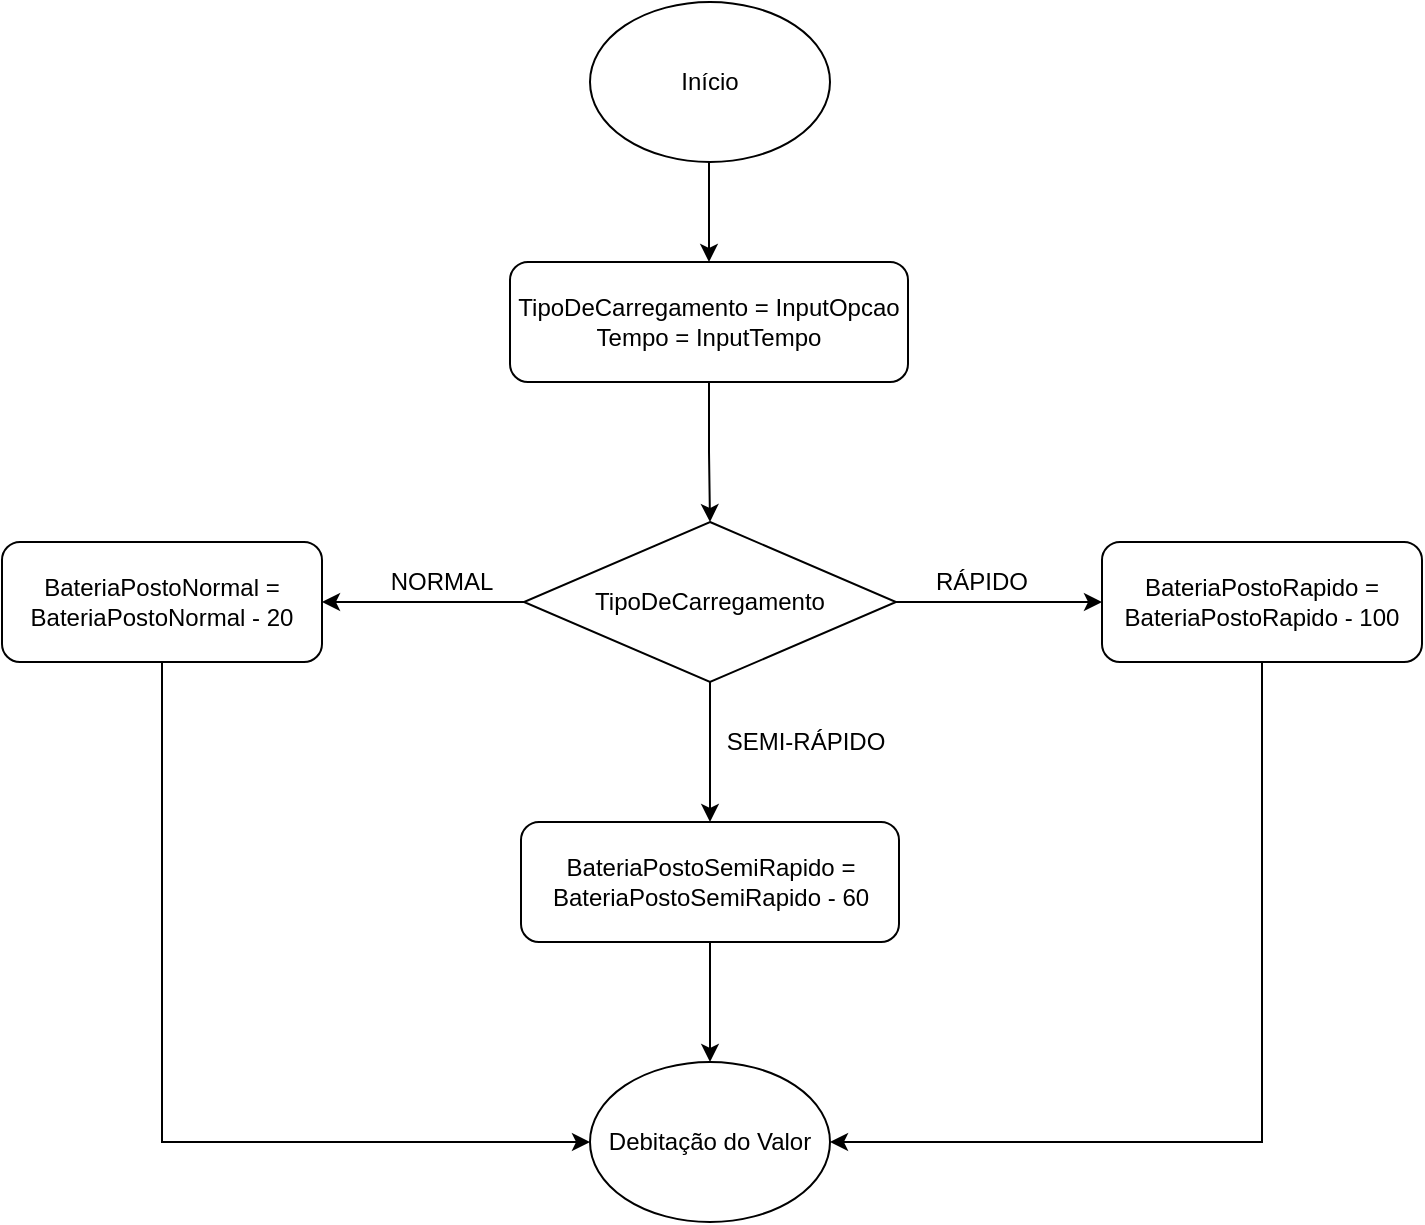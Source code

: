 <mxfile version="12.9.9" type="device"><diagram id="3_wstxB1-v2Z9V4mSoaC" name="Página-1"><mxGraphModel dx="1264" dy="1761" grid="1" gridSize="10" guides="1" tooltips="1" connect="1" arrows="1" fold="1" page="1" pageScale="1" pageWidth="827" pageHeight="1169" math="0" shadow="0"><root><mxCell id="0"/><mxCell id="1" parent="0"/><mxCell id="eNElmGvnN0_ijqq6Uq92-2" style="edgeStyle=orthogonalEdgeStyle;rounded=0;orthogonalLoop=1;jettySize=auto;html=1;entryX=0.5;entryY=0;entryDx=0;entryDy=0;" edge="1" parent="1" source="QgwGMVNtkMK_rr7VGuE7-1" target="eNElmGvnN0_ijqq6Uq92-1"><mxGeometry relative="1" as="geometry"><mxPoint x="414" y="20" as="targetPoint"/><Array as="points"><mxPoint x="414" y="17"/></Array></mxGeometry></mxCell><mxCell id="QgwGMVNtkMK_rr7VGuE7-1" value="Início" style="ellipse;whiteSpace=wrap;html=1;" parent="1" vertex="1"><mxGeometry x="354" y="-90" width="120" height="80" as="geometry"/></mxCell><mxCell id="QgwGMVNtkMK_rr7VGuE7-9" style="edgeStyle=orthogonalEdgeStyle;rounded=0;orthogonalLoop=1;jettySize=auto;html=1;entryX=0.5;entryY=0;entryDx=0;entryDy=0;" parent="1" source="QgwGMVNtkMK_rr7VGuE7-4" target="QgwGMVNtkMK_rr7VGuE7-7" edge="1"><mxGeometry relative="1" as="geometry"/></mxCell><mxCell id="QgwGMVNtkMK_rr7VGuE7-10" style="edgeStyle=orthogonalEdgeStyle;rounded=0;orthogonalLoop=1;jettySize=auto;html=1;entryX=0;entryY=0.5;entryDx=0;entryDy=0;" parent="1" source="QgwGMVNtkMK_rr7VGuE7-4" target="QgwGMVNtkMK_rr7VGuE7-8" edge="1"><mxGeometry relative="1" as="geometry"/></mxCell><mxCell id="QgwGMVNtkMK_rr7VGuE7-11" style="edgeStyle=orthogonalEdgeStyle;rounded=0;orthogonalLoop=1;jettySize=auto;html=1;entryX=1;entryY=0.5;entryDx=0;entryDy=0;" parent="1" source="QgwGMVNtkMK_rr7VGuE7-4" target="QgwGMVNtkMK_rr7VGuE7-6" edge="1"><mxGeometry relative="1" as="geometry"/></mxCell><mxCell id="QgwGMVNtkMK_rr7VGuE7-4" value="TipoDeCarregamento" style="rhombus;whiteSpace=wrap;html=1;" parent="1" vertex="1"><mxGeometry x="321" y="170" width="186" height="80" as="geometry"/></mxCell><mxCell id="QgwGMVNtkMK_rr7VGuE7-19" style="edgeStyle=orthogonalEdgeStyle;rounded=0;orthogonalLoop=1;jettySize=auto;html=1;entryX=0;entryY=0.5;entryDx=0;entryDy=0;" parent="1" source="QgwGMVNtkMK_rr7VGuE7-6" target="QgwGMVNtkMK_rr7VGuE7-16" edge="1"><mxGeometry relative="1" as="geometry"><Array as="points"><mxPoint x="140" y="480"/></Array></mxGeometry></mxCell><mxCell id="QgwGMVNtkMK_rr7VGuE7-6" value="BateriaPostoNormal = BateriaPostoNormal - 20" style="rounded=1;whiteSpace=wrap;html=1;" parent="1" vertex="1"><mxGeometry x="60" y="180" width="160" height="60" as="geometry"/></mxCell><mxCell id="QgwGMVNtkMK_rr7VGuE7-17" style="edgeStyle=orthogonalEdgeStyle;rounded=0;orthogonalLoop=1;jettySize=auto;html=1;entryX=0.5;entryY=0;entryDx=0;entryDy=0;" parent="1" source="QgwGMVNtkMK_rr7VGuE7-7" target="QgwGMVNtkMK_rr7VGuE7-16" edge="1"><mxGeometry relative="1" as="geometry"/></mxCell><mxCell id="QgwGMVNtkMK_rr7VGuE7-7" value="BateriaPostoSemiRapido = BateriaPostoSemiRapido - 60" style="rounded=1;whiteSpace=wrap;html=1;" parent="1" vertex="1"><mxGeometry x="319.5" y="320" width="189" height="60" as="geometry"/></mxCell><mxCell id="QgwGMVNtkMK_rr7VGuE7-18" style="edgeStyle=orthogonalEdgeStyle;rounded=0;orthogonalLoop=1;jettySize=auto;html=1;entryX=1;entryY=0.5;entryDx=0;entryDy=0;" parent="1" source="QgwGMVNtkMK_rr7VGuE7-8" target="QgwGMVNtkMK_rr7VGuE7-16" edge="1"><mxGeometry relative="1" as="geometry"><Array as="points"><mxPoint x="690" y="480"/></Array></mxGeometry></mxCell><mxCell id="QgwGMVNtkMK_rr7VGuE7-8" value="BateriaPostoRapido = BateriaPostoRapido - 100" style="rounded=1;whiteSpace=wrap;html=1;" parent="1" vertex="1"><mxGeometry x="610" y="180" width="160" height="60" as="geometry"/></mxCell><mxCell id="QgwGMVNtkMK_rr7VGuE7-13" value="NORMAL" style="text;html=1;strokeColor=none;fillColor=none;align=center;verticalAlign=middle;whiteSpace=wrap;rounded=0;" parent="1" vertex="1"><mxGeometry x="260" y="190" width="40" height="20" as="geometry"/></mxCell><mxCell id="QgwGMVNtkMK_rr7VGuE7-14" value="RÁPIDO" style="text;html=1;strokeColor=none;fillColor=none;align=center;verticalAlign=middle;whiteSpace=wrap;rounded=0;" parent="1" vertex="1"><mxGeometry x="530" y="190" width="40" height="20" as="geometry"/></mxCell><mxCell id="QgwGMVNtkMK_rr7VGuE7-15" value="SEMI-RÁPIDO" style="text;html=1;strokeColor=none;fillColor=none;align=center;verticalAlign=middle;whiteSpace=wrap;rounded=0;" parent="1" vertex="1"><mxGeometry x="417" y="270" width="90" height="20" as="geometry"/></mxCell><mxCell id="QgwGMVNtkMK_rr7VGuE7-16" value="Debitação do Valor" style="ellipse;whiteSpace=wrap;html=1;" parent="1" vertex="1"><mxGeometry x="354" y="440" width="120" height="80" as="geometry"/></mxCell><mxCell id="eNElmGvnN0_ijqq6Uq92-3" style="edgeStyle=orthogonalEdgeStyle;rounded=0;orthogonalLoop=1;jettySize=auto;html=1;" edge="1" parent="1" source="eNElmGvnN0_ijqq6Uq92-1" target="QgwGMVNtkMK_rr7VGuE7-4"><mxGeometry relative="1" as="geometry"/></mxCell><mxCell id="eNElmGvnN0_ijqq6Uq92-1" value="TipoDeCarregamento = InputOpcao&lt;br&gt;Tempo = InputTempo" style="rounded=1;whiteSpace=wrap;html=1;" vertex="1" parent="1"><mxGeometry x="314" y="40" width="199" height="60" as="geometry"/></mxCell></root></mxGraphModel></diagram></mxfile>